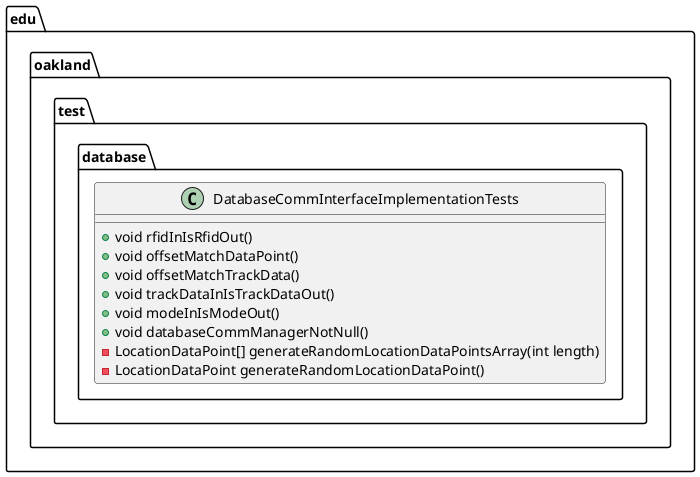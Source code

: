 @startuml DatabaseCommInterfaceImplementationTests

package edu.oakland.test.database {
    class DatabaseCommInterfaceImplementationTests {
        + void rfidInIsRfidOut()
        + void offsetMatchDataPoint()
        + void offsetMatchTrackData()
        + void trackDataInIsTrackDataOut()
        + void modeInIsModeOut()
        + void databaseCommManagerNotNull()
        - LocationDataPoint[] generateRandomLocationDataPointsArray(int length)
        - LocationDataPoint generateRandomLocationDataPoint()
    }
}

@enduml
